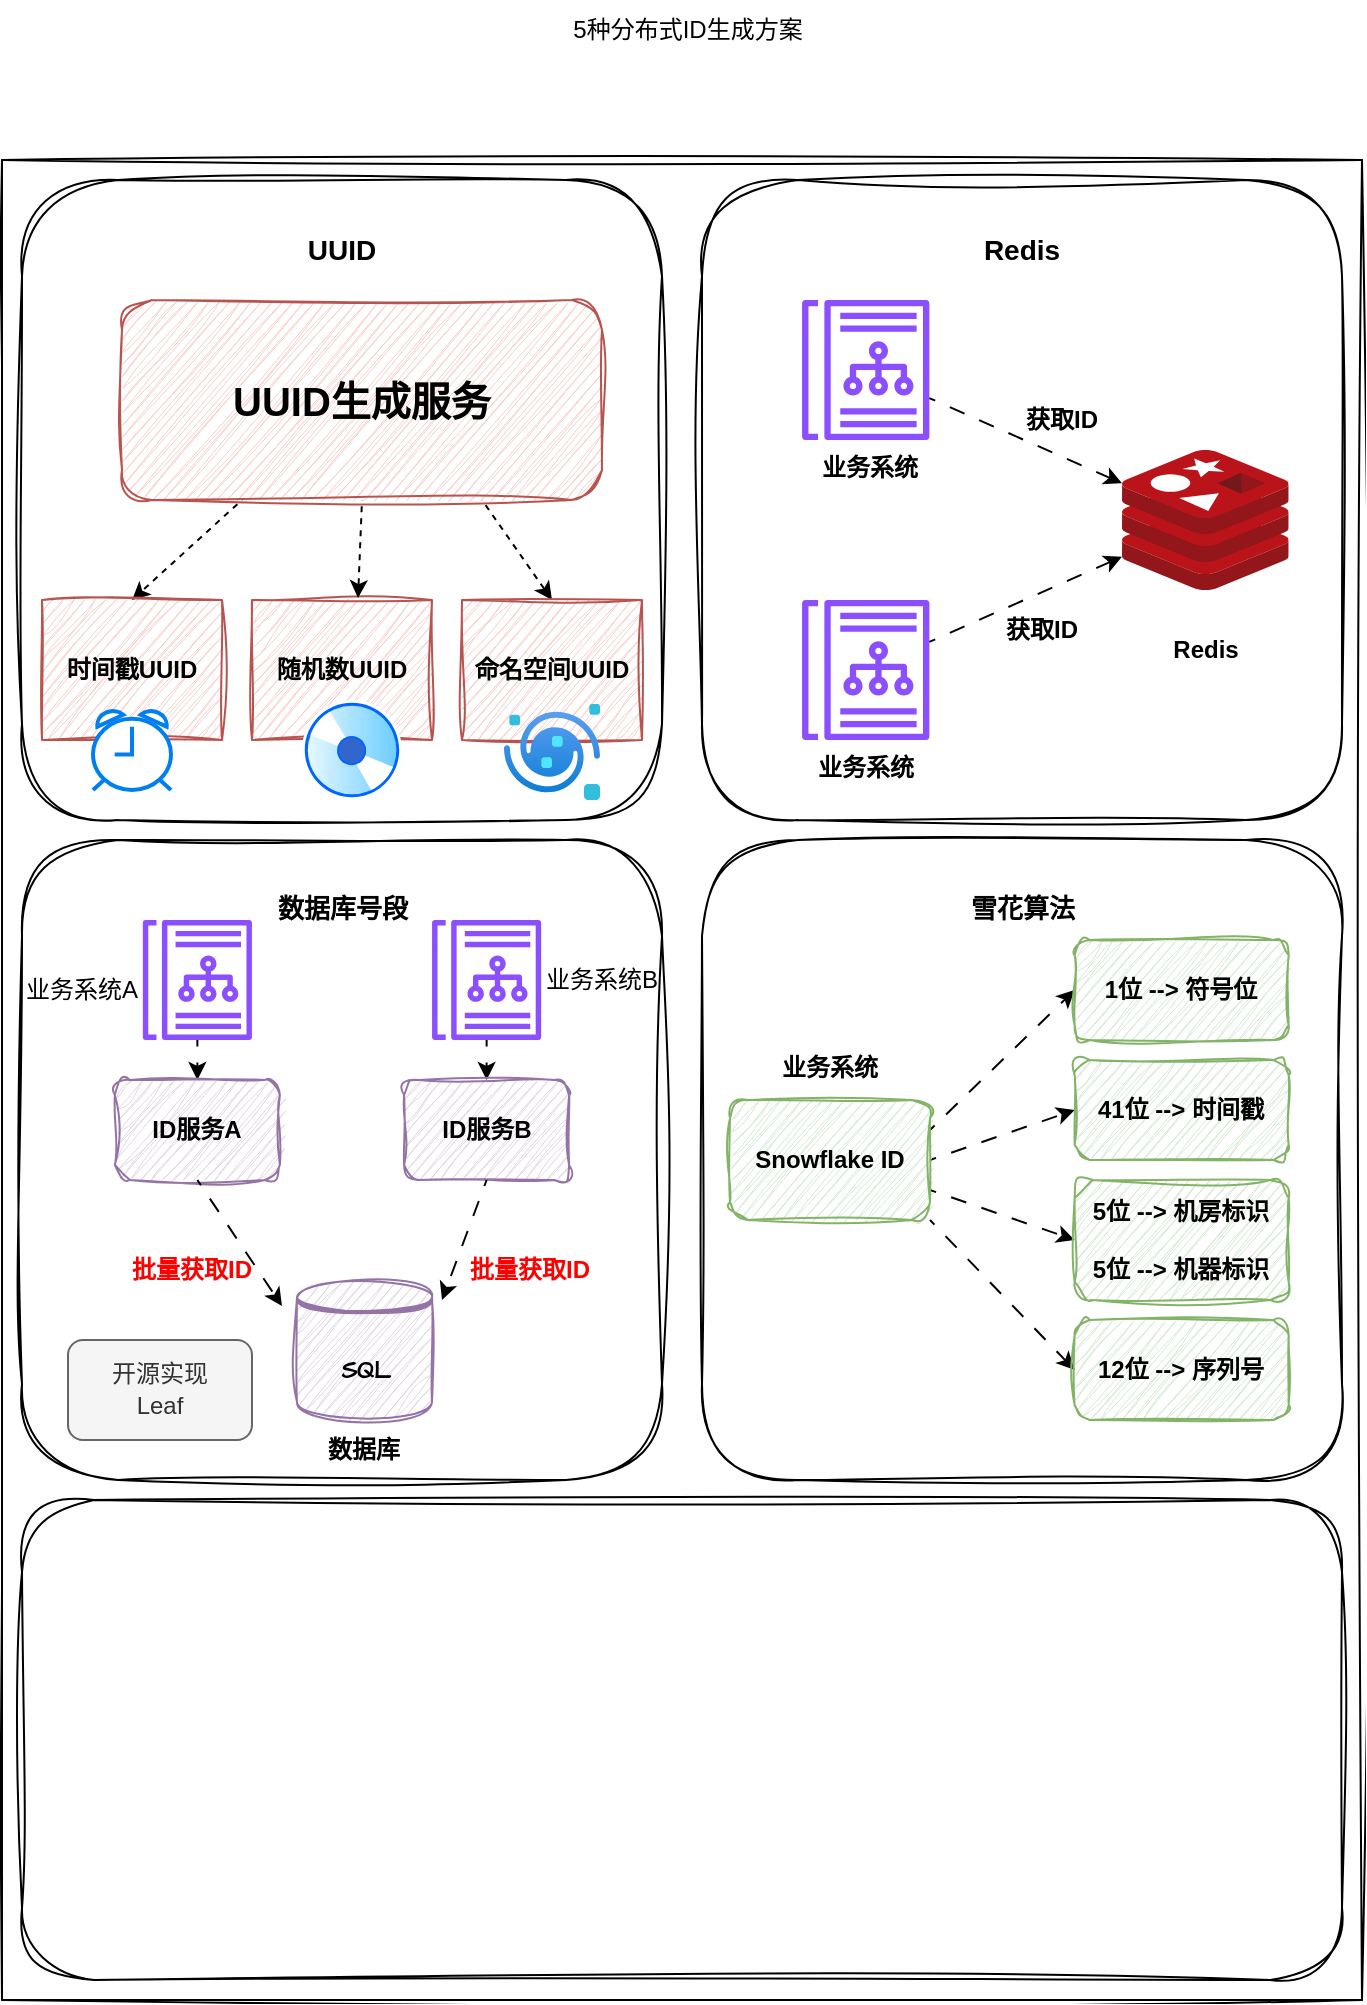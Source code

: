 <mxfile version="24.8.6">
  <diagram name="第 1 页" id="KXyL-MeRgQBoH-naH-UT">
    <mxGraphModel dx="2074" dy="1121" grid="1" gridSize="10" guides="1" tooltips="1" connect="1" arrows="1" fold="1" page="1" pageScale="1" pageWidth="827" pageHeight="1169" math="0" shadow="0">
      <root>
        <mxCell id="0" />
        <mxCell id="1" parent="0" />
        <mxCell id="eCkcwD84LaB2K8-KYKlw-1" value="" style="endArrow=none;html=1;rounded=0;sketch=1;hachureGap=4;jiggle=2;curveFitting=1;fontFamily=Architects Daughter;fontSource=https%3A%2F%2Ffonts.googleapis.com%2Fcss%3Ffamily%3DArchitects%2BDaughter;" parent="1" edge="1">
          <mxGeometry width="50" height="50" relative="1" as="geometry">
            <mxPoint x="80" y="120" as="sourcePoint" />
            <mxPoint x="760" y="120" as="targetPoint" />
          </mxGeometry>
        </mxCell>
        <mxCell id="eCkcwD84LaB2K8-KYKlw-2" value="" style="endArrow=none;html=1;rounded=0;sketch=1;hachureGap=4;jiggle=2;curveFitting=1;fontFamily=Architects Daughter;fontSource=https%3A%2F%2Ffonts.googleapis.com%2Fcss%3Ffamily%3DArchitects%2BDaughter;" parent="1" edge="1">
          <mxGeometry width="50" height="50" relative="1" as="geometry">
            <mxPoint x="80" y="120" as="sourcePoint" />
            <mxPoint x="80" y="1040" as="targetPoint" />
          </mxGeometry>
        </mxCell>
        <mxCell id="eCkcwD84LaB2K8-KYKlw-3" value="" style="endArrow=none;html=1;rounded=0;sketch=1;hachureGap=4;jiggle=2;curveFitting=1;fontFamily=Architects Daughter;fontSource=https%3A%2F%2Ffonts.googleapis.com%2Fcss%3Ffamily%3DArchitects%2BDaughter;" parent="1" edge="1">
          <mxGeometry width="50" height="50" relative="1" as="geometry">
            <mxPoint x="760" y="120" as="sourcePoint" />
            <mxPoint x="760" y="1040" as="targetPoint" />
          </mxGeometry>
        </mxCell>
        <mxCell id="eCkcwD84LaB2K8-KYKlw-4" value="" style="endArrow=none;html=1;rounded=0;sketch=1;hachureGap=4;jiggle=2;curveFitting=1;fontFamily=Architects Daughter;fontSource=https%3A%2F%2Ffonts.googleapis.com%2Fcss%3Ffamily%3DArchitects%2BDaughter;" parent="1" edge="1">
          <mxGeometry width="50" height="50" relative="1" as="geometry">
            <mxPoint x="80" y="1040" as="sourcePoint" />
            <mxPoint x="760" y="1040" as="targetPoint" />
          </mxGeometry>
        </mxCell>
        <mxCell id="eCkcwD84LaB2K8-KYKlw-5" value="" style="rounded=1;whiteSpace=wrap;html=1;sketch=1;hachureGap=4;jiggle=2;curveFitting=1;fontFamily=Architects Daughter;fontSource=https%3A%2F%2Ffonts.googleapis.com%2Fcss%3Ffamily%3DArchitects%2BDaughter;" parent="1" vertex="1">
          <mxGeometry x="90" y="130" width="320" height="320" as="geometry" />
        </mxCell>
        <mxCell id="eCkcwD84LaB2K8-KYKlw-6" value="&lt;font face=&quot;Helvetica&quot;&gt;5种分布式ID生成方案&lt;/font&gt;" style="text;html=1;align=center;verticalAlign=middle;whiteSpace=wrap;rounded=0;fontFamily=Architects Daughter;fontSource=https%3A%2F%2Ffonts.googleapis.com%2Fcss%3Ffamily%3DArchitects%2BDaughter;" parent="1" vertex="1">
          <mxGeometry x="310" y="40" width="226" height="30" as="geometry" />
        </mxCell>
        <mxCell id="eCkcwD84LaB2K8-KYKlw-12" value="" style="rounded=1;whiteSpace=wrap;html=1;sketch=1;hachureGap=4;jiggle=2;curveFitting=1;fontFamily=Architects Daughter;fontSource=https%3A%2F%2Ffonts.googleapis.com%2Fcss%3Ffamily%3DArchitects%2BDaughter;" parent="1" vertex="1">
          <mxGeometry x="90" y="790" width="660" height="240" as="geometry" />
        </mxCell>
        <mxCell id="eCkcwD84LaB2K8-KYKlw-13" value="" style="rounded=1;whiteSpace=wrap;html=1;sketch=1;hachureGap=4;jiggle=2;curveFitting=1;fontFamily=Architects Daughter;fontSource=https%3A%2F%2Ffonts.googleapis.com%2Fcss%3Ffamily%3DArchitects%2BDaughter;" parent="1" vertex="1">
          <mxGeometry x="430" y="130" width="320" height="320" as="geometry" />
        </mxCell>
        <mxCell id="eCkcwD84LaB2K8-KYKlw-14" value="" style="rounded=1;whiteSpace=wrap;html=1;sketch=1;hachureGap=4;jiggle=2;curveFitting=1;fontFamily=Architects Daughter;fontSource=https%3A%2F%2Ffonts.googleapis.com%2Fcss%3Ffamily%3DArchitects%2BDaughter;" parent="1" vertex="1">
          <mxGeometry x="90" y="460" width="320" height="320" as="geometry" />
        </mxCell>
        <mxCell id="eCkcwD84LaB2K8-KYKlw-15" value="" style="rounded=1;whiteSpace=wrap;html=1;sketch=1;hachureGap=4;jiggle=2;curveFitting=1;fontFamily=Architects Daughter;fontSource=https%3A%2F%2Ffonts.googleapis.com%2Fcss%3Ffamily%3DArchitects%2BDaughter;" parent="1" vertex="1">
          <mxGeometry x="430" y="460" width="320" height="320" as="geometry" />
        </mxCell>
        <mxCell id="eCkcwD84LaB2K8-KYKlw-16" value="UUID" style="text;html=1;align=center;verticalAlign=middle;whiteSpace=wrap;rounded=0;fontFamily=Helvetica;fontStyle=1;fontSize=14;" parent="1" vertex="1">
          <mxGeometry x="220" y="150" width="60" height="30" as="geometry" />
        </mxCell>
        <mxCell id="gERAebwKsyDYJ2gwn_3w-4" style="rounded=0;hachureGap=4;orthogonalLoop=1;jettySize=auto;html=1;exitX=0.25;exitY=1;exitDx=0;exitDy=0;entryX=0.5;entryY=0;entryDx=0;entryDy=0;fontFamily=Architects Daughter;fontSource=https%3A%2F%2Ffonts.googleapis.com%2Fcss%3Ffamily%3DArchitects%2BDaughter;dashed=1;flowAnimation=1;" edge="1" parent="1" source="eCkcwD84LaB2K8-KYKlw-17" target="gERAebwKsyDYJ2gwn_3w-1">
          <mxGeometry relative="1" as="geometry" />
        </mxCell>
        <mxCell id="gERAebwKsyDYJ2gwn_3w-6" style="rounded=0;hachureGap=4;orthogonalLoop=1;jettySize=auto;html=1;exitX=0.75;exitY=1;exitDx=0;exitDy=0;entryX=0.5;entryY=0;entryDx=0;entryDy=0;fontFamily=Architects Daughter;fontSource=https%3A%2F%2Ffonts.googleapis.com%2Fcss%3Ffamily%3DArchitects%2BDaughter;dashed=1;flowAnimation=1;" edge="1" parent="1" source="eCkcwD84LaB2K8-KYKlw-17" target="gERAebwKsyDYJ2gwn_3w-3">
          <mxGeometry relative="1" as="geometry" />
        </mxCell>
        <mxCell id="eCkcwD84LaB2K8-KYKlw-17" value="" style="rounded=1;whiteSpace=wrap;html=1;sketch=1;hachureGap=4;jiggle=2;curveFitting=1;fontFamily=Architects Daughter;fontSource=https%3A%2F%2Ffonts.googleapis.com%2Fcss%3Ffamily%3DArchitects%2BDaughter;fillColor=#f8cecc;strokeColor=#b85450;" parent="1" vertex="1">
          <mxGeometry x="140" y="190" width="240" height="100" as="geometry" />
        </mxCell>
        <mxCell id="eCkcwD84LaB2K8-KYKlw-18" value="&lt;font style=&quot;font-size: 20px;&quot;&gt;&lt;b&gt;UUID生成服务&lt;/b&gt;&lt;/font&gt;" style="text;html=1;align=center;verticalAlign=middle;whiteSpace=wrap;rounded=0;fontFamily=Helvetica;" parent="1" vertex="1">
          <mxGeometry x="190" y="215" width="140" height="50" as="geometry" />
        </mxCell>
        <mxCell id="gERAebwKsyDYJ2gwn_3w-1" value="时间戳UUID" style="rounded=0;whiteSpace=wrap;html=1;sketch=1;hachureGap=4;jiggle=2;curveFitting=1;fontFamily=Helvetica;fillColor=#f8cecc;strokeColor=#b85450;fontStyle=1" vertex="1" parent="1">
          <mxGeometry x="100" y="340" width="90" height="70" as="geometry" />
        </mxCell>
        <mxCell id="gERAebwKsyDYJ2gwn_3w-2" value="随机数UUID" style="rounded=0;whiteSpace=wrap;html=1;sketch=1;hachureGap=4;jiggle=2;curveFitting=1;fontFamily=Helvetica;fillColor=#f8cecc;strokeColor=#b85450;fontStyle=1" vertex="1" parent="1">
          <mxGeometry x="205" y="340" width="90" height="70" as="geometry" />
        </mxCell>
        <mxCell id="gERAebwKsyDYJ2gwn_3w-3" value="命名空间UUID" style="rounded=0;whiteSpace=wrap;html=1;sketch=1;hachureGap=4;jiggle=2;curveFitting=1;fontFamily=Helvetica;fillColor=#f8cecc;strokeColor=#b85450;fontStyle=1" vertex="1" parent="1">
          <mxGeometry x="310" y="340" width="90" height="70" as="geometry" />
        </mxCell>
        <mxCell id="gERAebwKsyDYJ2gwn_3w-5" style="rounded=0;hachureGap=4;orthogonalLoop=1;jettySize=auto;html=1;exitX=0.5;exitY=1;exitDx=0;exitDy=0;entryX=0.589;entryY=-0.014;entryDx=0;entryDy=0;entryPerimeter=0;fontFamily=Architects Daughter;fontSource=https%3A%2F%2Ffonts.googleapis.com%2Fcss%3Ffamily%3DArchitects%2BDaughter;dashed=1;flowAnimation=1;" edge="1" parent="1" source="eCkcwD84LaB2K8-KYKlw-17" target="gERAebwKsyDYJ2gwn_3w-2">
          <mxGeometry relative="1" as="geometry" />
        </mxCell>
        <mxCell id="gERAebwKsyDYJ2gwn_3w-7" value="" style="html=1;verticalLabelPosition=bottom;align=center;labelBackgroundColor=#ffffff;verticalAlign=top;strokeWidth=2;strokeColor=#0080F0;shadow=0;dashed=0;shape=mxgraph.ios7.icons.alarm_clock;hachureGap=4;fontFamily=Architects Daughter;fontSource=https%3A%2F%2Ffonts.googleapis.com%2Fcss%3Ffamily%3DArchitects%2BDaughter;" vertex="1" parent="1">
          <mxGeometry x="125.5" y="395" width="39" height="40" as="geometry" />
        </mxCell>
        <mxCell id="gERAebwKsyDYJ2gwn_3w-9" value="" style="image;aspect=fixed;perimeter=ellipsePerimeter;html=1;align=center;shadow=0;dashed=0;spacingTop=3;image=img/lib/active_directory/cd_dvd.svg;sketch=1;hachureGap=4;jiggle=2;curveFitting=1;fontFamily=Architects Daughter;fontSource=https%3A%2F%2Ffonts.googleapis.com%2Fcss%3Ffamily%3DArchitects%2BDaughter;" vertex="1" parent="1">
          <mxGeometry x="230" y="390" width="50" height="50" as="geometry" />
        </mxCell>
        <mxCell id="gERAebwKsyDYJ2gwn_3w-11" value="" style="image;aspect=fixed;html=1;points=[];align=center;fontSize=12;image=img/lib/azure2/web/App_Space.svg;sketch=1;hachureGap=4;jiggle=2;curveFitting=1;fontFamily=Architects Daughter;fontSource=https%3A%2F%2Ffonts.googleapis.com%2Fcss%3Ffamily%3DArchitects%2BDaughter;" vertex="1" parent="1">
          <mxGeometry x="331" y="392" width="48" height="48" as="geometry" />
        </mxCell>
        <mxCell id="gERAebwKsyDYJ2gwn_3w-12" value="" style="image;sketch=0;aspect=fixed;html=1;points=[];align=center;fontSize=12;image=img/lib/mscae/Cache_Redis_Product.svg;hachureGap=4;jiggle=2;curveFitting=1;fontFamily=Architects Daughter;fontSource=https%3A%2F%2Ffonts.googleapis.com%2Fcss%3Ffamily%3DArchitects%2BDaughter;" vertex="1" parent="1">
          <mxGeometry x="640" y="265" width="83.33" height="70" as="geometry" />
        </mxCell>
        <mxCell id="gERAebwKsyDYJ2gwn_3w-13" value="" style="sketch=0;outlineConnect=0;fontColor=#232F3E;gradientColor=none;fillColor=#8C4FFF;strokeColor=none;dashed=0;verticalLabelPosition=bottom;verticalAlign=top;align=center;html=1;fontSize=12;fontStyle=0;aspect=fixed;pointerEvents=1;shape=mxgraph.aws4.datazone_business_data_catalog;hachureGap=4;jiggle=2;curveFitting=1;fontFamily=Architects Daughter;fontSource=https%3A%2F%2Ffonts.googleapis.com%2Fcss%3Ffamily%3DArchitects%2BDaughter;" vertex="1" parent="1">
          <mxGeometry x="480" y="190" width="63.72" height="70" as="geometry" />
        </mxCell>
        <mxCell id="gERAebwKsyDYJ2gwn_3w-14" value="" style="sketch=0;outlineConnect=0;fontColor=#232F3E;gradientColor=none;fillColor=#8C4FFF;strokeColor=none;dashed=0;verticalLabelPosition=bottom;verticalAlign=top;align=center;html=1;fontSize=12;fontStyle=0;aspect=fixed;pointerEvents=1;shape=mxgraph.aws4.datazone_business_data_catalog;hachureGap=4;jiggle=2;curveFitting=1;fontFamily=Architects Daughter;fontSource=https%3A%2F%2Ffonts.googleapis.com%2Fcss%3Ffamily%3DArchitects%2BDaughter;" vertex="1" parent="1">
          <mxGeometry x="480" y="340" width="63.72" height="70" as="geometry" />
        </mxCell>
        <mxCell id="gERAebwKsyDYJ2gwn_3w-15" value="" style="endArrow=classic;html=1;rounded=0;hachureGap=4;fontFamily=Architects Daughter;fontSource=https%3A%2F%2Ffonts.googleapis.com%2Fcss%3Ffamily%3DArchitects%2BDaughter;flowAnimation=1;" edge="1" parent="1" source="gERAebwKsyDYJ2gwn_3w-13" target="gERAebwKsyDYJ2gwn_3w-12">
          <mxGeometry width="50" height="50" relative="1" as="geometry">
            <mxPoint x="390" y="600" as="sourcePoint" />
            <mxPoint x="440" y="550" as="targetPoint" />
          </mxGeometry>
        </mxCell>
        <mxCell id="gERAebwKsyDYJ2gwn_3w-16" value="" style="endArrow=classic;html=1;rounded=0;hachureGap=4;fontFamily=Architects Daughter;fontSource=https%3A%2F%2Ffonts.googleapis.com%2Fcss%3Ffamily%3DArchitects%2BDaughter;flowAnimation=1;" edge="1" parent="1" source="gERAebwKsyDYJ2gwn_3w-14" target="gERAebwKsyDYJ2gwn_3w-12">
          <mxGeometry width="50" height="50" relative="1" as="geometry">
            <mxPoint x="560" y="340" as="sourcePoint" />
            <mxPoint x="656" y="383" as="targetPoint" />
          </mxGeometry>
        </mxCell>
        <mxCell id="gERAebwKsyDYJ2gwn_3w-17" value="业务系统" style="text;html=1;align=center;verticalAlign=middle;whiteSpace=wrap;rounded=0;fontFamily=Architects Daughter;fontSource=https%3A%2F%2Ffonts.googleapis.com%2Fcss%3Ffamily%3DArchitects%2BDaughter;fontStyle=1" vertex="1" parent="1">
          <mxGeometry x="484" y="260" width="60" height="30" as="geometry" />
        </mxCell>
        <mxCell id="gERAebwKsyDYJ2gwn_3w-18" value="&lt;font face=&quot;Helvetica&quot;&gt;Redis&lt;/font&gt;" style="text;html=1;align=center;verticalAlign=middle;whiteSpace=wrap;rounded=0;fontFamily=Architects Daughter;fontSource=https%3A%2F%2Ffonts.googleapis.com%2Fcss%3Ffamily%3DArchitects%2BDaughter;fontStyle=1" vertex="1" parent="1">
          <mxGeometry x="651.67" y="350" width="60" height="30" as="geometry" />
        </mxCell>
        <mxCell id="gERAebwKsyDYJ2gwn_3w-19" value="&lt;font style=&quot;font-size: 14px;&quot; face=&quot;Helvetica&quot;&gt;Redis&lt;/font&gt;" style="text;html=1;align=center;verticalAlign=middle;whiteSpace=wrap;rounded=0;fontFamily=Architects Daughter;fontSource=https%3A%2F%2Ffonts.googleapis.com%2Fcss%3Ffamily%3DArchitects%2BDaughter;fontStyle=1" vertex="1" parent="1">
          <mxGeometry x="560" y="150" width="60" height="30" as="geometry" />
        </mxCell>
        <mxCell id="gERAebwKsyDYJ2gwn_3w-20" value="&lt;font face=&quot;Helvetica&quot;&gt;&lt;b&gt;获取ID&lt;/b&gt;&lt;/font&gt;" style="text;html=1;align=center;verticalAlign=middle;whiteSpace=wrap;rounded=0;fontFamily=Architects Daughter;fontSource=https%3A%2F%2Ffonts.googleapis.com%2Fcss%3Ffamily%3DArchitects%2BDaughter;" vertex="1" parent="1">
          <mxGeometry x="580" y="235" width="60" height="30" as="geometry" />
        </mxCell>
        <mxCell id="gERAebwKsyDYJ2gwn_3w-21" value="&lt;font face=&quot;Helvetica&quot;&gt;&lt;b&gt;获取ID&lt;/b&gt;&lt;/font&gt;" style="text;html=1;align=center;verticalAlign=middle;whiteSpace=wrap;rounded=0;fontFamily=Architects Daughter;fontSource=https%3A%2F%2Ffonts.googleapis.com%2Fcss%3Ffamily%3DArchitects%2BDaughter;" vertex="1" parent="1">
          <mxGeometry x="570" y="340" width="60" height="30" as="geometry" />
        </mxCell>
        <mxCell id="gERAebwKsyDYJ2gwn_3w-34" value="" style="rounded=0;hachureGap=4;orthogonalLoop=1;jettySize=auto;html=1;fontFamily=Architects Daughter;fontSource=https%3A%2F%2Ffonts.googleapis.com%2Fcss%3Ffamily%3DArchitects%2BDaughter;flowAnimation=1;" edge="1" parent="1" source="gERAebwKsyDYJ2gwn_3w-22" target="gERAebwKsyDYJ2gwn_3w-28">
          <mxGeometry relative="1" as="geometry" />
        </mxCell>
        <mxCell id="gERAebwKsyDYJ2gwn_3w-22" value="" style="sketch=0;outlineConnect=0;fontColor=#232F3E;gradientColor=none;fillColor=#8C4FFF;strokeColor=none;dashed=0;verticalLabelPosition=bottom;verticalAlign=top;align=center;html=1;fontSize=12;fontStyle=0;aspect=fixed;pointerEvents=1;shape=mxgraph.aws4.datazone_business_data_catalog;hachureGap=4;jiggle=2;curveFitting=1;fontFamily=Architects Daughter;fontSource=https%3A%2F%2Ffonts.googleapis.com%2Fcss%3Ffamily%3DArchitects%2BDaughter;" vertex="1" parent="1">
          <mxGeometry x="150.38" y="500" width="54.62" height="60" as="geometry" />
        </mxCell>
        <mxCell id="gERAebwKsyDYJ2gwn_3w-33" value="" style="rounded=0;hachureGap=4;orthogonalLoop=1;jettySize=auto;html=1;fontFamily=Architects Daughter;fontSource=https%3A%2F%2Ffonts.googleapis.com%2Fcss%3Ffamily%3DArchitects%2BDaughter;flowAnimation=1;" edge="1" parent="1" source="gERAebwKsyDYJ2gwn_3w-23" target="gERAebwKsyDYJ2gwn_3w-25">
          <mxGeometry relative="1" as="geometry" />
        </mxCell>
        <mxCell id="gERAebwKsyDYJ2gwn_3w-23" value="" style="sketch=0;outlineConnect=0;fontColor=#232F3E;gradientColor=none;fillColor=#8C4FFF;strokeColor=none;dashed=0;verticalLabelPosition=bottom;verticalAlign=top;align=center;html=1;fontSize=12;fontStyle=0;aspect=fixed;pointerEvents=1;shape=mxgraph.aws4.datazone_business_data_catalog;hachureGap=4;jiggle=2;curveFitting=1;fontFamily=Architects Daughter;fontSource=https%3A%2F%2Ffonts.googleapis.com%2Fcss%3Ffamily%3DArchitects%2BDaughter;" vertex="1" parent="1">
          <mxGeometry x="295" y="500" width="54.62" height="60" as="geometry" />
        </mxCell>
        <mxCell id="gERAebwKsyDYJ2gwn_3w-25" value="&lt;font face=&quot;Helvetica&quot;&gt;&lt;b&gt;ID服务B&lt;/b&gt;&lt;/font&gt;" style="rounded=1;whiteSpace=wrap;html=1;sketch=1;hachureGap=4;jiggle=2;curveFitting=1;fontFamily=Architects Daughter;fontSource=https%3A%2F%2Ffonts.googleapis.com%2Fcss%3Ffamily%3DArchitects%2BDaughter;fillColor=#e1d5e7;strokeColor=#9673a6;" vertex="1" parent="1">
          <mxGeometry x="281.06" y="580" width="82.5" height="50" as="geometry" />
        </mxCell>
        <mxCell id="gERAebwKsyDYJ2gwn_3w-27" value="&lt;b&gt;SQL&lt;/b&gt;" style="shape=datastore;whiteSpace=wrap;html=1;sketch=1;hachureGap=4;jiggle=2;curveFitting=1;fontFamily=Architects Daughter;fontSource=https%3A%2F%2Ffonts.googleapis.com%2Fcss%3Ffamily%3DArchitects%2BDaughter;fillColor=#e1d5e7;strokeColor=#9673a6;" vertex="1" parent="1">
          <mxGeometry x="227.5" y="680" width="67.5" height="70" as="geometry" />
        </mxCell>
        <mxCell id="gERAebwKsyDYJ2gwn_3w-28" value="&lt;font face=&quot;Helvetica&quot;&gt;&lt;b&gt;ID服务A&lt;/b&gt;&lt;/font&gt;" style="rounded=1;whiteSpace=wrap;html=1;sketch=1;hachureGap=4;jiggle=2;curveFitting=1;fontFamily=Architects Daughter;fontSource=https%3A%2F%2Ffonts.googleapis.com%2Fcss%3Ffamily%3DArchitects%2BDaughter;fillColor=#e1d5e7;strokeColor=#9673a6;" vertex="1" parent="1">
          <mxGeometry x="136.44" y="580" width="82.5" height="50" as="geometry" />
        </mxCell>
        <mxCell id="gERAebwKsyDYJ2gwn_3w-29" value="&lt;font face=&quot;Helvetica&quot;&gt;&lt;b&gt;数据库&lt;/b&gt;&lt;/font&gt;" style="text;html=1;align=center;verticalAlign=middle;whiteSpace=wrap;rounded=0;fontFamily=Architects Daughter;fontSource=https%3A%2F%2Ffonts.googleapis.com%2Fcss%3Ffamily%3DArchitects%2BDaughter;" vertex="1" parent="1">
          <mxGeometry x="231.25" y="750" width="60" height="30" as="geometry" />
        </mxCell>
        <mxCell id="gERAebwKsyDYJ2gwn_3w-30" value="&lt;font face=&quot;Helvetica&quot;&gt;开源实现&lt;br&gt;Leaf&lt;/font&gt;" style="rounded=1;whiteSpace=wrap;html=1;hachureGap=4;fontFamily=Architects Daughter;fontSource=https%3A%2F%2Ffonts.googleapis.com%2Fcss%3Ffamily%3DArchitects%2BDaughter;fillColor=#f5f5f5;fontColor=#333333;strokeColor=#666666;" vertex="1" parent="1">
          <mxGeometry x="113" y="710" width="92" height="50" as="geometry" />
        </mxCell>
        <mxCell id="gERAebwKsyDYJ2gwn_3w-31" style="rounded=0;hachureGap=4;orthogonalLoop=1;jettySize=auto;html=1;exitX=0.5;exitY=1;exitDx=0;exitDy=0;fontFamily=Architects Daughter;fontSource=https%3A%2F%2Ffonts.googleapis.com%2Fcss%3Ffamily%3DArchitects%2BDaughter;flowAnimation=1;" edge="1" parent="1" source="gERAebwKsyDYJ2gwn_3w-25">
          <mxGeometry relative="1" as="geometry">
            <mxPoint x="300" y="690" as="targetPoint" />
          </mxGeometry>
        </mxCell>
        <mxCell id="gERAebwKsyDYJ2gwn_3w-32" style="rounded=0;hachureGap=4;orthogonalLoop=1;jettySize=auto;html=1;exitX=0.5;exitY=1;exitDx=0;exitDy=0;fontFamily=Architects Daughter;fontSource=https%3A%2F%2Ffonts.googleapis.com%2Fcss%3Ffamily%3DArchitects%2BDaughter;flowAnimation=1;" edge="1" parent="1" source="gERAebwKsyDYJ2gwn_3w-28">
          <mxGeometry relative="1" as="geometry">
            <mxPoint x="220" y="693" as="targetPoint" />
          </mxGeometry>
        </mxCell>
        <mxCell id="gERAebwKsyDYJ2gwn_3w-35" value="&lt;font face=&quot;Helvetica&quot; color=&quot;#ff0000&quot;&gt;批量获取ID&lt;/font&gt;" style="text;html=1;align=center;verticalAlign=middle;whiteSpace=wrap;rounded=0;fontFamily=Architects Daughter;fontSource=https%3A%2F%2Ffonts.googleapis.com%2Fcss%3Ffamily%3DArchitects%2BDaughter;fontStyle=1" vertex="1" parent="1">
          <mxGeometry x="140" y="660" width="70" height="30" as="geometry" />
        </mxCell>
        <mxCell id="gERAebwKsyDYJ2gwn_3w-36" value="&lt;font face=&quot;Helvetica&quot; color=&quot;#ff0000&quot;&gt;批量获取ID&lt;/font&gt;" style="text;html=1;align=center;verticalAlign=middle;whiteSpace=wrap;rounded=0;fontFamily=Architects Daughter;fontSource=https%3A%2F%2Ffonts.googleapis.com%2Fcss%3Ffamily%3DArchitects%2BDaughter;fontStyle=1" vertex="1" parent="1">
          <mxGeometry x="309" y="660" width="70" height="30" as="geometry" />
        </mxCell>
        <mxCell id="gERAebwKsyDYJ2gwn_3w-37" value="&lt;b&gt;&lt;font style=&quot;font-size: 13px;&quot; face=&quot;Helvetica&quot;&gt;数据库号段&lt;/font&gt;&lt;/b&gt;" style="text;html=1;align=center;verticalAlign=middle;whiteSpace=wrap;rounded=0;fontFamily=Architects Daughter;fontSource=https%3A%2F%2Ffonts.googleapis.com%2Fcss%3Ffamily%3DArchitects%2BDaughter;" vertex="1" parent="1">
          <mxGeometry x="214.5" y="480" width="71" height="30" as="geometry" />
        </mxCell>
        <mxCell id="gERAebwKsyDYJ2gwn_3w-44" style="rounded=0;hachureGap=4;orthogonalLoop=1;jettySize=auto;html=1;exitX=1;exitY=0.25;exitDx=0;exitDy=0;entryX=0;entryY=0.5;entryDx=0;entryDy=0;fontFamily=Architects Daughter;fontSource=https%3A%2F%2Ffonts.googleapis.com%2Fcss%3Ffamily%3DArchitects%2BDaughter;flowAnimation=1;" edge="1" parent="1" source="gERAebwKsyDYJ2gwn_3w-38" target="gERAebwKsyDYJ2gwn_3w-39">
          <mxGeometry relative="1" as="geometry" />
        </mxCell>
        <mxCell id="gERAebwKsyDYJ2gwn_3w-45" style="rounded=0;hachureGap=4;orthogonalLoop=1;jettySize=auto;html=1;exitX=1;exitY=0.5;exitDx=0;exitDy=0;entryX=0;entryY=0.5;entryDx=0;entryDy=0;fontFamily=Architects Daughter;fontSource=https%3A%2F%2Ffonts.googleapis.com%2Fcss%3Ffamily%3DArchitects%2BDaughter;flowAnimation=1;" edge="1" parent="1" source="gERAebwKsyDYJ2gwn_3w-38" target="gERAebwKsyDYJ2gwn_3w-41">
          <mxGeometry relative="1" as="geometry" />
        </mxCell>
        <mxCell id="gERAebwKsyDYJ2gwn_3w-46" style="rounded=0;hachureGap=4;orthogonalLoop=1;jettySize=auto;html=1;exitX=1;exitY=0.75;exitDx=0;exitDy=0;entryX=0;entryY=0.5;entryDx=0;entryDy=0;fontFamily=Architects Daughter;fontSource=https%3A%2F%2Ffonts.googleapis.com%2Fcss%3Ffamily%3DArchitects%2BDaughter;flowAnimation=1;" edge="1" parent="1" source="gERAebwKsyDYJ2gwn_3w-38" target="gERAebwKsyDYJ2gwn_3w-42">
          <mxGeometry relative="1" as="geometry" />
        </mxCell>
        <mxCell id="gERAebwKsyDYJ2gwn_3w-47" style="rounded=0;hachureGap=4;orthogonalLoop=1;jettySize=auto;html=1;exitX=1;exitY=1;exitDx=0;exitDy=0;entryX=0;entryY=0.5;entryDx=0;entryDy=0;fontFamily=Architects Daughter;fontSource=https%3A%2F%2Ffonts.googleapis.com%2Fcss%3Ffamily%3DArchitects%2BDaughter;flowAnimation=1;" edge="1" parent="1" source="gERAebwKsyDYJ2gwn_3w-38" target="gERAebwKsyDYJ2gwn_3w-43">
          <mxGeometry relative="1" as="geometry" />
        </mxCell>
        <mxCell id="gERAebwKsyDYJ2gwn_3w-38" value="&lt;b&gt;&lt;font face=&quot;Helvetica&quot;&gt;Snowflake ID&lt;/font&gt;&lt;/b&gt;" style="rounded=1;whiteSpace=wrap;html=1;sketch=1;hachureGap=4;jiggle=2;curveFitting=1;fontFamily=Architects Daughter;fontSource=https%3A%2F%2Ffonts.googleapis.com%2Fcss%3Ffamily%3DArchitects%2BDaughter;fillColor=#d5e8d4;strokeColor=#82b366;" vertex="1" parent="1">
          <mxGeometry x="444" y="590" width="100" height="60" as="geometry" />
        </mxCell>
        <mxCell id="gERAebwKsyDYJ2gwn_3w-39" value="1位 --&amp;gt; 符号位" style="rounded=1;whiteSpace=wrap;html=1;sketch=1;hachureGap=4;jiggle=2;curveFitting=1;fontFamily=Helvetica;fontStyle=1;fillColor=#d5e8d4;strokeColor=#82b366;" vertex="1" parent="1">
          <mxGeometry x="616.33" y="510" width="107" height="50" as="geometry" />
        </mxCell>
        <mxCell id="gERAebwKsyDYJ2gwn_3w-40" value="&lt;b&gt;&lt;font style=&quot;font-size: 13px;&quot; face=&quot;Helvetica&quot;&gt;雪花算法&lt;/font&gt;&lt;/b&gt;" style="text;html=1;align=center;verticalAlign=middle;whiteSpace=wrap;rounded=0;fontFamily=Architects Daughter;fontSource=https%3A%2F%2Ffonts.googleapis.com%2Fcss%3Ffamily%3DArchitects%2BDaughter;" vertex="1" parent="1">
          <mxGeometry x="554.5" y="480" width="71" height="30" as="geometry" />
        </mxCell>
        <mxCell id="gERAebwKsyDYJ2gwn_3w-41" value="41位 --&amp;gt; 时间戳" style="rounded=1;whiteSpace=wrap;html=1;sketch=1;hachureGap=4;jiggle=2;curveFitting=1;fontFamily=Helvetica;fontStyle=1;fillColor=#d5e8d4;strokeColor=#82b366;" vertex="1" parent="1">
          <mxGeometry x="616.33" y="570" width="107" height="50" as="geometry" />
        </mxCell>
        <mxCell id="gERAebwKsyDYJ2gwn_3w-42" value="5位 --&amp;gt; 机房标识&lt;div&gt;&lt;br&gt;5位 --&amp;gt; 机器标识&lt;/div&gt;" style="rounded=1;whiteSpace=wrap;html=1;sketch=1;hachureGap=4;jiggle=2;curveFitting=1;fontFamily=Helvetica;fontStyle=1;fillColor=#d5e8d4;strokeColor=#82b366;" vertex="1" parent="1">
          <mxGeometry x="616.33" y="630" width="107" height="60" as="geometry" />
        </mxCell>
        <mxCell id="gERAebwKsyDYJ2gwn_3w-43" value="12位 --&amp;gt; 序列号" style="rounded=1;whiteSpace=wrap;html=1;sketch=1;hachureGap=4;jiggle=2;curveFitting=1;fontFamily=Helvetica;fontStyle=1;fillColor=#d5e8d4;strokeColor=#82b366;" vertex="1" parent="1">
          <mxGeometry x="616.33" y="700" width="107" height="50" as="geometry" />
        </mxCell>
        <mxCell id="gERAebwKsyDYJ2gwn_3w-49" value="业务系统" style="text;html=1;align=center;verticalAlign=middle;whiteSpace=wrap;rounded=0;fontFamily=Architects Daughter;fontSource=https%3A%2F%2Ffonts.googleapis.com%2Fcss%3Ffamily%3DArchitects%2BDaughter;fontStyle=1" vertex="1" parent="1">
          <mxGeometry x="464" y="560" width="60" height="30" as="geometry" />
        </mxCell>
        <mxCell id="gERAebwKsyDYJ2gwn_3w-50" value="业务系统" style="text;html=1;align=center;verticalAlign=middle;whiteSpace=wrap;rounded=0;fontFamily=Architects Daughter;fontSource=https%3A%2F%2Ffonts.googleapis.com%2Fcss%3Ffamily%3DArchitects%2BDaughter;fontStyle=1" vertex="1" parent="1">
          <mxGeometry x="481.86" y="410" width="60" height="30" as="geometry" />
        </mxCell>
        <mxCell id="gERAebwKsyDYJ2gwn_3w-51" value="&lt;font style=&quot;font-weight: normal;&quot; face=&quot;Helvetica&quot;&gt;业务系统A&lt;/font&gt;" style="text;html=1;align=center;verticalAlign=middle;whiteSpace=wrap;rounded=0;fontFamily=Architects Daughter;fontSource=https%3A%2F%2Ffonts.googleapis.com%2Fcss%3Ffamily%3DArchitects%2BDaughter;fontStyle=1" vertex="1" parent="1">
          <mxGeometry x="90.38" y="520" width="60" height="30" as="geometry" />
        </mxCell>
        <mxCell id="gERAebwKsyDYJ2gwn_3w-52" value="&lt;font style=&quot;font-weight: normal;&quot; face=&quot;Helvetica&quot;&gt;业务系统B&lt;/font&gt;" style="text;html=1;align=center;verticalAlign=middle;whiteSpace=wrap;rounded=0;fontFamily=Architects Daughter;fontSource=https%3A%2F%2Ffonts.googleapis.com%2Fcss%3Ffamily%3DArchitects%2BDaughter;fontStyle=1" vertex="1" parent="1">
          <mxGeometry x="349.62" y="515" width="60" height="30" as="geometry" />
        </mxCell>
      </root>
    </mxGraphModel>
  </diagram>
</mxfile>
